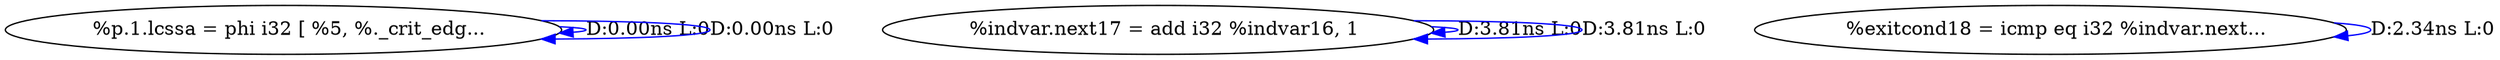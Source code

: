 digraph {
Node0x40fd2b0[label="  %p.1.lcssa = phi i32 [ %5, %._crit_edg..."];
Node0x40fd2b0 -> Node0x40fd2b0[label="D:0.00ns L:0",color=blue];
Node0x40fd2b0 -> Node0x40fd2b0[label="D:0.00ns L:0",color=blue];
Node0x40fd3f0[label="  %indvar.next17 = add i32 %indvar16, 1"];
Node0x40fd3f0 -> Node0x40fd3f0[label="D:3.81ns L:0",color=blue];
Node0x40fd3f0 -> Node0x40fd3f0[label="D:3.81ns L:0",color=blue];
Node0x40fd530[label="  %exitcond18 = icmp eq i32 %indvar.next..."];
Node0x40fd530 -> Node0x40fd530[label="D:2.34ns L:0",color=blue];
}
